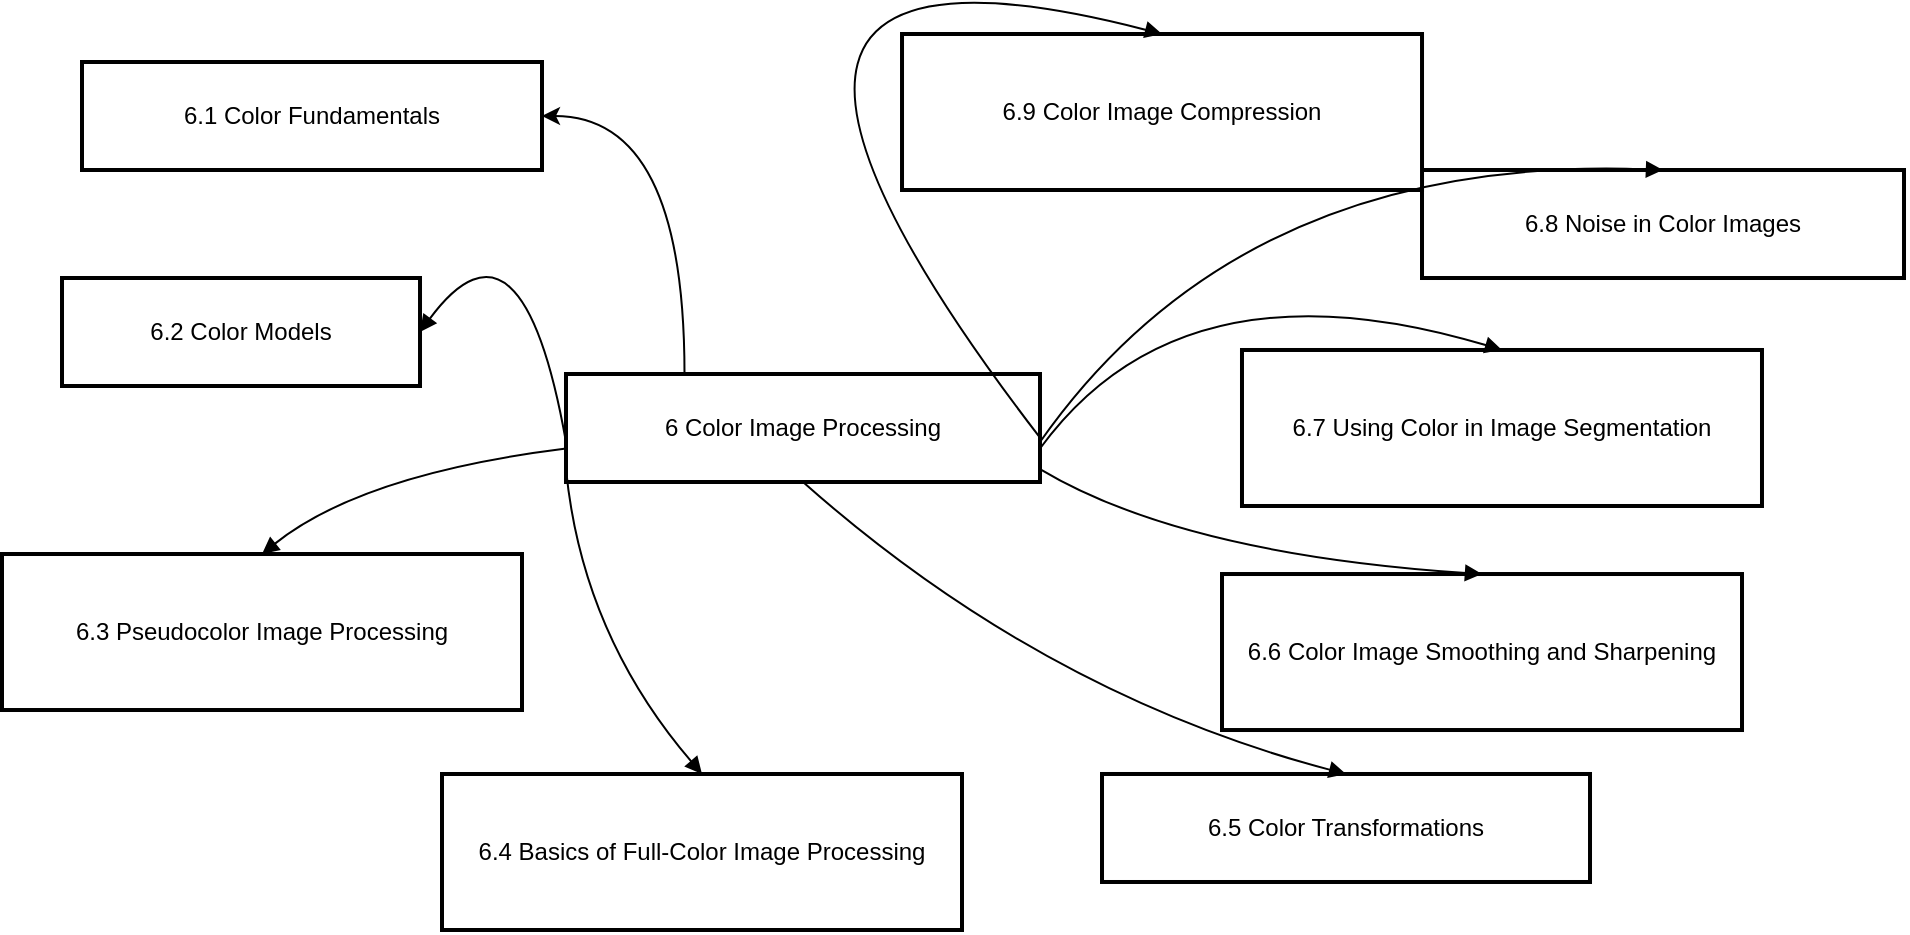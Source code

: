 <mxfile version="26.0.5">
  <diagram name="Page-1" id="7UAuykKM3ycj-4dSagPl">
    <mxGraphModel dx="344" dy="1808" grid="1" gridSize="10" guides="1" tooltips="1" connect="1" arrows="1" fold="1" page="1" pageScale="1" pageWidth="850" pageHeight="1100" math="0" shadow="0">
      <root>
        <mxCell id="0" />
        <mxCell id="1" parent="0" />
        <mxCell id="L18wpkcEqc1n5fC02A_w-22" style="edgeStyle=orthogonalEdgeStyle;rounded=0;orthogonalLoop=1;jettySize=auto;html=1;exitX=0.25;exitY=0;exitDx=0;exitDy=0;entryX=1;entryY=0.5;entryDx=0;entryDy=0;curved=1;" edge="1" parent="1" source="L18wpkcEqc1n5fC02A_w-1" target="L18wpkcEqc1n5fC02A_w-2">
          <mxGeometry relative="1" as="geometry" />
        </mxCell>
        <mxCell id="L18wpkcEqc1n5fC02A_w-1" value="6 Color Image Processing" style="whiteSpace=wrap;strokeWidth=2;" vertex="1" parent="1">
          <mxGeometry x="1152" y="20" width="237" height="54" as="geometry" />
        </mxCell>
        <mxCell id="L18wpkcEqc1n5fC02A_w-2" value="6.1 Color Fundamentals" style="whiteSpace=wrap;strokeWidth=2;" vertex="1" parent="1">
          <mxGeometry x="909.999" y="-136.0" width="230" height="54" as="geometry" />
        </mxCell>
        <mxCell id="L18wpkcEqc1n5fC02A_w-3" value="6.2 Color Models" style="whiteSpace=wrap;strokeWidth=2;" vertex="1" parent="1">
          <mxGeometry x="900.003" y="-28.0" width="179" height="54" as="geometry" />
        </mxCell>
        <mxCell id="L18wpkcEqc1n5fC02A_w-4" value="6.3 Pseudocolor Image Processing" style="whiteSpace=wrap;strokeWidth=2;" vertex="1" parent="1">
          <mxGeometry x="870.001" y="110.004" width="260" height="78" as="geometry" />
        </mxCell>
        <mxCell id="L18wpkcEqc1n5fC02A_w-5" value="6.4 Basics of Full-Color Image Processing" style="whiteSpace=wrap;strokeWidth=2;" vertex="1" parent="1">
          <mxGeometry x="1090.002" y="219.999" width="260" height="78" as="geometry" />
        </mxCell>
        <mxCell id="L18wpkcEqc1n5fC02A_w-6" value="6.5 Color Transformations" style="whiteSpace=wrap;strokeWidth=2;" vertex="1" parent="1">
          <mxGeometry x="1420.004" y="219.996" width="244" height="54" as="geometry" />
        </mxCell>
        <mxCell id="L18wpkcEqc1n5fC02A_w-7" value="6.6 Color Image Smoothing and Sharpening" style="whiteSpace=wrap;strokeWidth=2;" vertex="1" parent="1">
          <mxGeometry x="1480.005" y="120.008" width="260" height="78" as="geometry" />
        </mxCell>
        <mxCell id="L18wpkcEqc1n5fC02A_w-8" value="6.7 Using Color in Image Segmentation" style="whiteSpace=wrap;strokeWidth=2;" vertex="1" parent="1">
          <mxGeometry x="1489.996" y="7.997" width="260" height="78" as="geometry" />
        </mxCell>
        <mxCell id="L18wpkcEqc1n5fC02A_w-9" value="6.8 Noise in Color Images" style="whiteSpace=wrap;strokeWidth=2;" vertex="1" parent="1">
          <mxGeometry x="1580.005" y="-81.997" width="241" height="54" as="geometry" />
        </mxCell>
        <mxCell id="L18wpkcEqc1n5fC02A_w-10" value="6.9 Color Image Compression" style="whiteSpace=wrap;strokeWidth=2;" vertex="1" parent="1">
          <mxGeometry x="1320.008" y="-150.0" width="260" height="78" as="geometry" />
        </mxCell>
        <mxCell id="L18wpkcEqc1n5fC02A_w-12" value="" style="curved=1;startArrow=none;endArrow=block;exitX=0;exitY=0.63;entryX=1;entryY=0.5;rounded=0;entryDx=0;entryDy=0;" edge="1" parent="1" source="L18wpkcEqc1n5fC02A_w-1" target="L18wpkcEqc1n5fC02A_w-3">
          <mxGeometry relative="1" as="geometry">
            <Array as="points">
              <mxPoint x="1130" y="-70" />
            </Array>
          </mxGeometry>
        </mxCell>
        <mxCell id="L18wpkcEqc1n5fC02A_w-13" value="" style="curved=1;startArrow=none;endArrow=block;exitX=0;exitY=0.69;entryX=0.5;entryY=0;rounded=0;" edge="1" parent="1" source="L18wpkcEqc1n5fC02A_w-1" target="L18wpkcEqc1n5fC02A_w-4">
          <mxGeometry relative="1" as="geometry">
            <Array as="points">
              <mxPoint x="1050" y="70" />
            </Array>
          </mxGeometry>
        </mxCell>
        <mxCell id="L18wpkcEqc1n5fC02A_w-14" value="" style="curved=1;startArrow=none;endArrow=block;exitX=0;exitY=0.88;entryX=0.5;entryY=0;rounded=0;" edge="1" parent="1" source="L18wpkcEqc1n5fC02A_w-1" target="L18wpkcEqc1n5fC02A_w-5">
          <mxGeometry relative="1" as="geometry">
            <Array as="points">
              <mxPoint x="1160" y="150" />
            </Array>
          </mxGeometry>
        </mxCell>
        <mxCell id="L18wpkcEqc1n5fC02A_w-15" value="" style="curved=1;startArrow=none;endArrow=block;exitX=0.5;exitY=1;entryX=0.5;entryY=0;rounded=0;" edge="1" parent="1" source="L18wpkcEqc1n5fC02A_w-1" target="L18wpkcEqc1n5fC02A_w-6">
          <mxGeometry relative="1" as="geometry">
            <Array as="points">
              <mxPoint x="1390" y="180" />
            </Array>
          </mxGeometry>
        </mxCell>
        <mxCell id="L18wpkcEqc1n5fC02A_w-16" value="" style="curved=1;startArrow=none;endArrow=block;exitX=1;exitY=0.88;entryX=0.5;entryY=0;rounded=0;" edge="1" parent="1" source="L18wpkcEqc1n5fC02A_w-1" target="L18wpkcEqc1n5fC02A_w-7">
          <mxGeometry relative="1" as="geometry">
            <Array as="points">
              <mxPoint x="1460" y="110" />
            </Array>
          </mxGeometry>
        </mxCell>
        <mxCell id="L18wpkcEqc1n5fC02A_w-17" value="" style="curved=1;startArrow=none;endArrow=block;exitX=1;exitY=0.69;entryX=0.5;entryY=0;rounded=0;" edge="1" parent="1" source="L18wpkcEqc1n5fC02A_w-1" target="L18wpkcEqc1n5fC02A_w-8">
          <mxGeometry relative="1" as="geometry">
            <Array as="points">
              <mxPoint x="1460" y="-40" />
            </Array>
          </mxGeometry>
        </mxCell>
        <mxCell id="L18wpkcEqc1n5fC02A_w-18" value="" style="curved=1;startArrow=none;endArrow=block;exitX=1;exitY=0.63;entryX=0.5;entryY=0;rounded=0;" edge="1" parent="1" source="L18wpkcEqc1n5fC02A_w-1" target="L18wpkcEqc1n5fC02A_w-9">
          <mxGeometry relative="1" as="geometry">
            <Array as="points">
              <mxPoint x="1490" y="-90" />
            </Array>
          </mxGeometry>
        </mxCell>
        <mxCell id="L18wpkcEqc1n5fC02A_w-19" value="" style="curved=1;startArrow=none;endArrow=block;exitX=1;exitY=0.59;entryX=0.5;entryY=0;rounded=0;" edge="1" parent="1" source="L18wpkcEqc1n5fC02A_w-1" target="L18wpkcEqc1n5fC02A_w-10">
          <mxGeometry relative="1" as="geometry">
            <Array as="points">
              <mxPoint x="1180" y="-220" />
            </Array>
          </mxGeometry>
        </mxCell>
      </root>
    </mxGraphModel>
  </diagram>
</mxfile>
